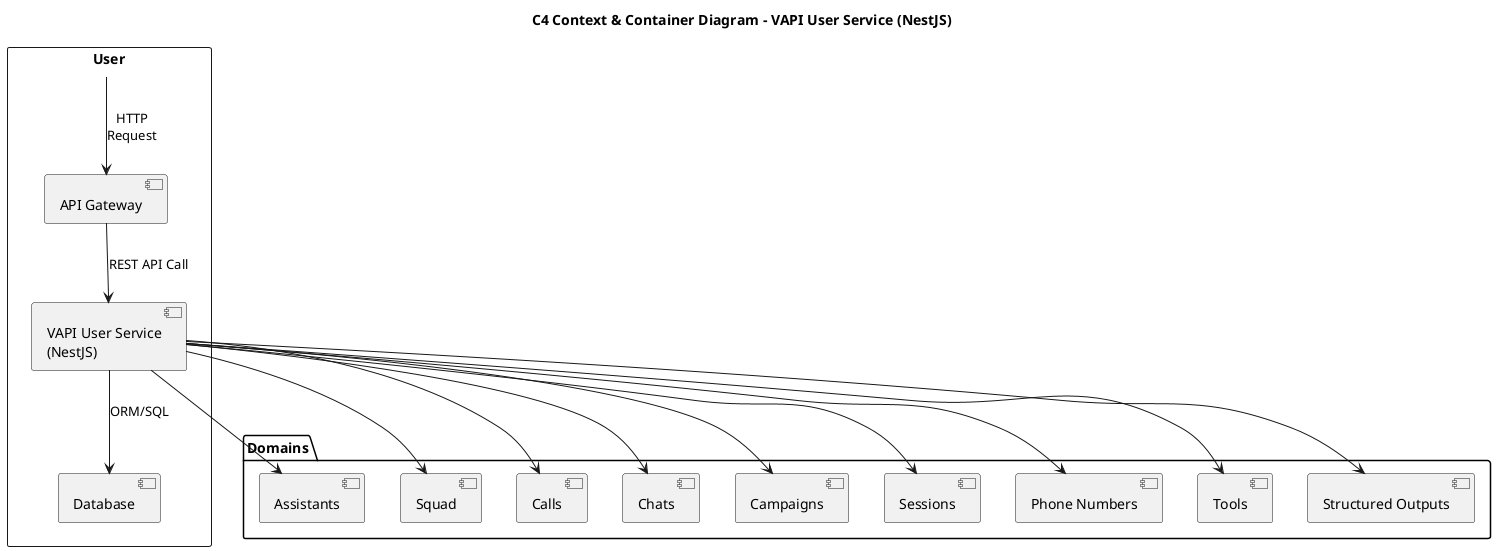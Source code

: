 @startuml une-ai-middleware-service-c4

title C4 Context & Container Diagram - VAPI User Service (NestJS)

rectangle "User" as user {
  component "API Gateway" as api_gateway
  component "VAPI User Service\n(NestJS)" as vapi_service
  component "Database" as db
}
user -down-> api_gateway : HTTP\nRequest
api_gateway -down-> vapi_service : REST API Call
vapi_service -down-> db : ORM/SQL

package "Domains" {
  component "Assistants" as assistants
  component "Squad" as squad
  component "Calls" as calls
  component "Chats" as chats
  component "Campaigns" as campaigns
  component "Sessions" as sessions
  component "Phone Numbers" as phone_numbers
  component "Tools" as tools
  component "Structured Outputs" as structured_outputs
}

vapi_service -down-> assistants
vapi_service -down-> squad
vapi_service -down-> calls
vapi_service -down-> chats
vapi_service -down-> campaigns
vapi_service -down-> sessions
vapi_service -down-> phone_numbers
vapi_service -down-> tools
vapi_service -down-> structured_outputs

@enduml